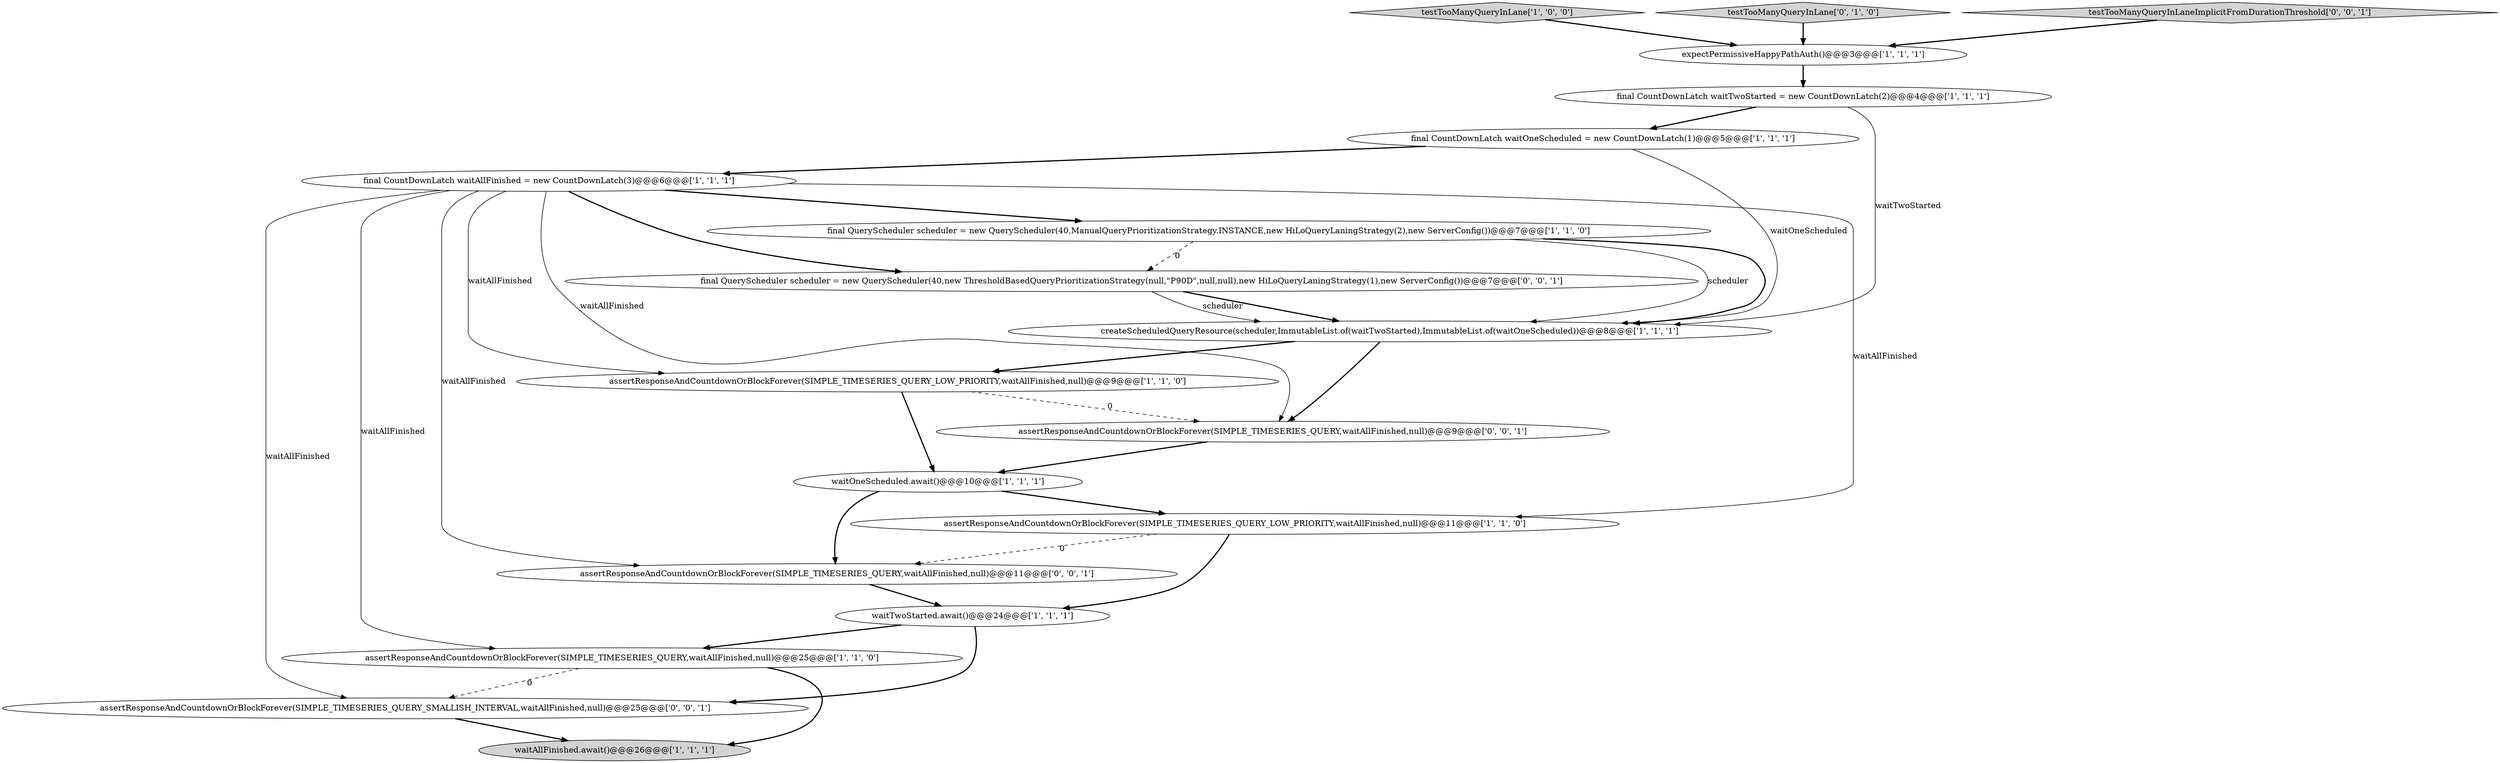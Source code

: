 digraph {
18 [style = filled, label = "assertResponseAndCountdownOrBlockForever(SIMPLE_TIMESERIES_QUERY,waitAllFinished,null)@@@11@@@['0', '0', '1']", fillcolor = white, shape = ellipse image = "AAA0AAABBB3BBB"];
10 [style = filled, label = "assertResponseAndCountdownOrBlockForever(SIMPLE_TIMESERIES_QUERY_LOW_PRIORITY,waitAllFinished,null)@@@11@@@['1', '1', '0']", fillcolor = white, shape = ellipse image = "AAA0AAABBB1BBB"];
9 [style = filled, label = "waitOneScheduled.await()@@@10@@@['1', '1', '1']", fillcolor = white, shape = ellipse image = "AAA0AAABBB1BBB"];
17 [style = filled, label = "assertResponseAndCountdownOrBlockForever(SIMPLE_TIMESERIES_QUERY_SMALLISH_INTERVAL,waitAllFinished,null)@@@25@@@['0', '0', '1']", fillcolor = white, shape = ellipse image = "AAA0AAABBB3BBB"];
8 [style = filled, label = "final CountDownLatch waitOneScheduled = new CountDownLatch(1)@@@5@@@['1', '1', '1']", fillcolor = white, shape = ellipse image = "AAA0AAABBB1BBB"];
12 [style = filled, label = "testTooManyQueryInLane['1', '0', '0']", fillcolor = lightgray, shape = diamond image = "AAA0AAABBB1BBB"];
2 [style = filled, label = "final CountDownLatch waitAllFinished = new CountDownLatch(3)@@@6@@@['1', '1', '1']", fillcolor = white, shape = ellipse image = "AAA0AAABBB1BBB"];
6 [style = filled, label = "assertResponseAndCountdownOrBlockForever(SIMPLE_TIMESERIES_QUERY,waitAllFinished,null)@@@25@@@['1', '1', '0']", fillcolor = white, shape = ellipse image = "AAA0AAABBB1BBB"];
13 [style = filled, label = "testTooManyQueryInLane['0', '1', '0']", fillcolor = lightgray, shape = diamond image = "AAA0AAABBB2BBB"];
15 [style = filled, label = "assertResponseAndCountdownOrBlockForever(SIMPLE_TIMESERIES_QUERY,waitAllFinished,null)@@@9@@@['0', '0', '1']", fillcolor = white, shape = ellipse image = "AAA0AAABBB3BBB"];
5 [style = filled, label = "assertResponseAndCountdownOrBlockForever(SIMPLE_TIMESERIES_QUERY_LOW_PRIORITY,waitAllFinished,null)@@@9@@@['1', '1', '0']", fillcolor = white, shape = ellipse image = "AAA0AAABBB1BBB"];
0 [style = filled, label = "waitAllFinished.await()@@@26@@@['1', '1', '1']", fillcolor = lightgray, shape = ellipse image = "AAA0AAABBB1BBB"];
7 [style = filled, label = "final CountDownLatch waitTwoStarted = new CountDownLatch(2)@@@4@@@['1', '1', '1']", fillcolor = white, shape = ellipse image = "AAA0AAABBB1BBB"];
11 [style = filled, label = "waitTwoStarted.await()@@@24@@@['1', '1', '1']", fillcolor = white, shape = ellipse image = "AAA0AAABBB1BBB"];
14 [style = filled, label = "final QueryScheduler scheduler = new QueryScheduler(40,new ThresholdBasedQueryPrioritizationStrategy(null,\"P90D\",null,null),new HiLoQueryLaningStrategy(1),new ServerConfig())@@@7@@@['0', '0', '1']", fillcolor = white, shape = ellipse image = "AAA0AAABBB3BBB"];
16 [style = filled, label = "testTooManyQueryInLaneImplicitFromDurationThreshold['0', '0', '1']", fillcolor = lightgray, shape = diamond image = "AAA0AAABBB3BBB"];
3 [style = filled, label = "createScheduledQueryResource(scheduler,ImmutableList.of(waitTwoStarted),ImmutableList.of(waitOneScheduled))@@@8@@@['1', '1', '1']", fillcolor = white, shape = ellipse image = "AAA0AAABBB1BBB"];
1 [style = filled, label = "final QueryScheduler scheduler = new QueryScheduler(40,ManualQueryPrioritizationStrategy.INSTANCE,new HiLoQueryLaningStrategy(2),new ServerConfig())@@@7@@@['1', '1', '0']", fillcolor = white, shape = ellipse image = "AAA0AAABBB1BBB"];
4 [style = filled, label = "expectPermissiveHappyPathAuth()@@@3@@@['1', '1', '1']", fillcolor = white, shape = ellipse image = "AAA0AAABBB1BBB"];
14->3 [style = bold, label=""];
2->15 [style = solid, label="waitAllFinished"];
5->9 [style = bold, label=""];
1->14 [style = dashed, label="0"];
2->1 [style = bold, label=""];
2->18 [style = solid, label="waitAllFinished"];
11->6 [style = bold, label=""];
18->11 [style = bold, label=""];
8->3 [style = solid, label="waitOneScheduled"];
1->3 [style = bold, label=""];
6->17 [style = dashed, label="0"];
6->0 [style = bold, label=""];
3->15 [style = bold, label=""];
9->10 [style = bold, label=""];
7->8 [style = bold, label=""];
4->7 [style = bold, label=""];
7->3 [style = solid, label="waitTwoStarted"];
2->6 [style = solid, label="waitAllFinished"];
3->5 [style = bold, label=""];
17->0 [style = bold, label=""];
9->18 [style = bold, label=""];
10->11 [style = bold, label=""];
8->2 [style = bold, label=""];
12->4 [style = bold, label=""];
15->9 [style = bold, label=""];
2->14 [style = bold, label=""];
2->5 [style = solid, label="waitAllFinished"];
2->10 [style = solid, label="waitAllFinished"];
14->3 [style = solid, label="scheduler"];
2->17 [style = solid, label="waitAllFinished"];
11->17 [style = bold, label=""];
16->4 [style = bold, label=""];
1->3 [style = solid, label="scheduler"];
5->15 [style = dashed, label="0"];
10->18 [style = dashed, label="0"];
13->4 [style = bold, label=""];
}
